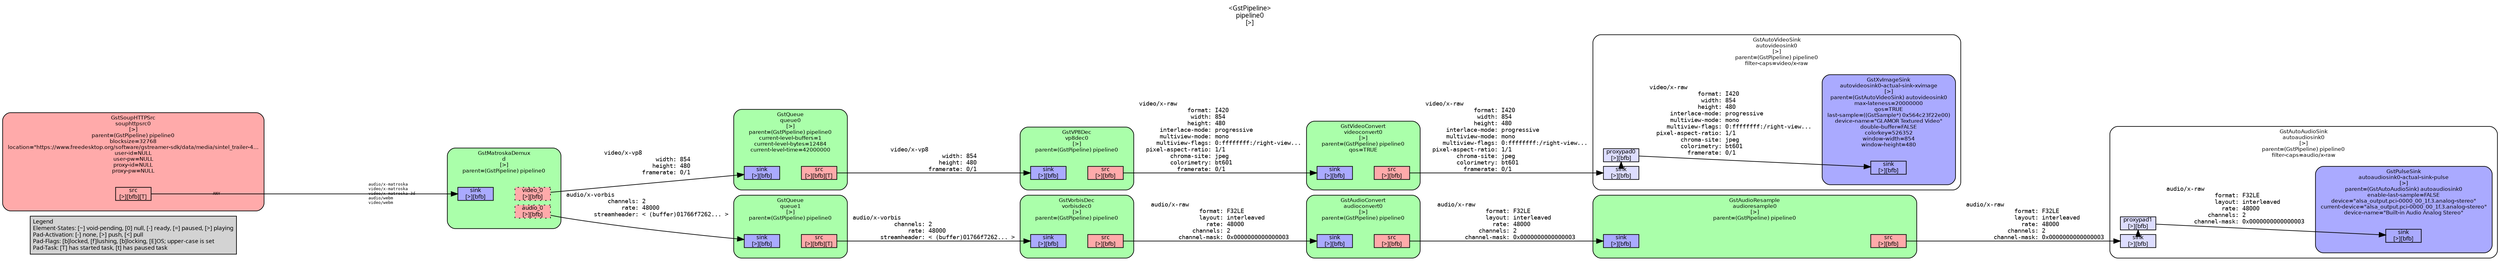 digraph pipeline {
  rankdir=LR;
  fontname="sans";
  fontsize="10";
  labelloc=t;
  nodesep=.1;
  ranksep=.2;
  label="<GstPipeline>\npipeline0\n[>]";
  node [style="filled,rounded", shape=box, fontsize="9", fontname="sans", margin="0.0,0.0"];
  edge [labelfontsize="6", fontsize="9", fontname="monospace"];
  
  legend [
    pos="0,0!",
    margin="0.05,0.05",
    style="filled",
    label="Legend\lElement-States: [~] void-pending, [0] null, [-] ready, [=] paused, [>] playing\lPad-Activation: [-] none, [>] push, [<] pull\lPad-Flags: [b]locked, [f]lushing, [b]locking, [E]OS; upper-case is set\lPad-Task: [T] has started task, [t] has paused task\l",
  ];
  subgraph cluster_autoaudiosink0_0x564c23f7b250 {
    fontname="Bitstream Vera Sans";
    fontsize="8";
    style="filled,rounded";
    color=black;
    label="GstAutoAudioSink\nautoaudiosink0\n[>]\nparent=(GstPipeline) pipeline0\nfilter-caps=audio/x-raw";
    subgraph cluster_autoaudiosink0_0x564c23f7b250_sink {
      label="";
      style="invis";
      _proxypad1_0x564c23f7e310 [color=black, fillcolor="#ddddff", label="proxypad1\n[>][bfb]", height="0.2", style="filled,solid"];
    autoaudiosink0_0x564c23f7b250_sink_0x564c23f7c380 -> _proxypad1_0x564c23f7e310 [style=dashed, minlen=0]
      autoaudiosink0_0x564c23f7b250_sink_0x564c23f7c380 [color=black, fillcolor="#ddddff", label="sink\n[>][bfb]", height="0.2", style="filled,solid"];
    }

    fillcolor="#ffffff";
    subgraph cluster_autoaudiosink0_actual_sink_pulse_0x564c23fa2190 {
      fontname="Bitstream Vera Sans";
      fontsize="8";
      style="filled,rounded";
      color=black;
      label="GstPulseSink\nautoaudiosink0-actual-sink-pulse\n[>]\nparent=(GstAutoAudioSink) autoaudiosink0\nenable-last-sample=FALSE\ndevice=\"alsa_output.pci-0000_00_1f.3.analog-stereo\"\ncurrent-device=\"alsa_output.pci-0000_00_1f.3.analog-stereo\"\ndevice-name=\"Built-in Audio Analog Stereo\"";
      subgraph cluster_autoaudiosink0_actual_sink_pulse_0x564c23fa2190_sink {
        label="";
        style="invis";
        autoaudiosink0_actual_sink_pulse_0x564c23fa2190_sink_0x564c23f8abd0 [color=black, fillcolor="#aaaaff", label="sink\n[>][bfb]", height="0.2", style="filled,solid"];
      }

      fillcolor="#aaaaff";
    }

    _proxypad1_0x564c23f7e310 -> autoaudiosink0_actual_sink_pulse_0x564c23fa2190_sink_0x564c23f8abd0 [label="audio/x-raw\l              format: F32LE\l              layout: interleaved\l                rate: 48000\l            channels: 2\l        channel-mask: 0x0000000000000003\l"]
  }

  subgraph cluster_audioresample0_0x564c23f91e90 {
    fontname="Bitstream Vera Sans";
    fontsize="8";
    style="filled,rounded";
    color=black;
    label="GstAudioResample\naudioresample0\n[>]\nparent=(GstPipeline) pipeline0";
    subgraph cluster_audioresample0_0x564c23f91e90_sink {
      label="";
      style="invis";
      audioresample0_0x564c23f91e90_sink_0x564c23f8a4e0 [color=black, fillcolor="#aaaaff", label="sink\n[>][bfb]", height="0.2", style="filled,solid"];
    }

    subgraph cluster_audioresample0_0x564c23f91e90_src {
      label="";
      style="invis";
      audioresample0_0x564c23f91e90_src_0x564c23f8a730 [color=black, fillcolor="#ffaaaa", label="src\n[>][bfb]", height="0.2", style="filled,solid"];
    }

    audioresample0_0x564c23f91e90_sink_0x564c23f8a4e0 -> audioresample0_0x564c23f91e90_src_0x564c23f8a730 [style="invis"];
    fillcolor="#aaffaa";
  }

  audioresample0_0x564c23f91e90_src_0x564c23f8a730 -> autoaudiosink0_0x564c23f7b250_sink_0x564c23f7c380 [label="audio/x-raw\l              format: F32LE\l              layout: interleaved\l                rate: 48000\l            channels: 2\l        channel-mask: 0x0000000000000003\l"]
  subgraph cluster_audioconvert0_0x564c23f8f2d0 {
    fontname="Bitstream Vera Sans";
    fontsize="8";
    style="filled,rounded";
    color=black;
    label="GstAudioConvert\naudioconvert0\n[>]\nparent=(GstPipeline) pipeline0";
    subgraph cluster_audioconvert0_0x564c23f8f2d0_sink {
      label="";
      style="invis";
      audioconvert0_0x564c23f8f2d0_sink_0x564c23f8a040 [color=black, fillcolor="#aaaaff", label="sink\n[>][bfb]", height="0.2", style="filled,solid"];
    }

    subgraph cluster_audioconvert0_0x564c23f8f2d0_src {
      label="";
      style="invis";
      audioconvert0_0x564c23f8f2d0_src_0x564c23f8a290 [color=black, fillcolor="#ffaaaa", label="src\n[>][bfb]", height="0.2", style="filled,solid"];
    }

    audioconvert0_0x564c23f8f2d0_sink_0x564c23f8a040 -> audioconvert0_0x564c23f8f2d0_src_0x564c23f8a290 [style="invis"];
    fillcolor="#aaffaa";
  }

  audioconvert0_0x564c23f8f2d0_src_0x564c23f8a290 -> audioresample0_0x564c23f91e90_sink_0x564c23f8a4e0 [label="audio/x-raw\l              format: F32LE\l              layout: interleaved\l                rate: 48000\l            channels: 2\l        channel-mask: 0x0000000000000003\l"]
  subgraph cluster_vorbisdec0_0x564c23f882d0 {
    fontname="Bitstream Vera Sans";
    fontsize="8";
    style="filled,rounded";
    color=black;
    label="GstVorbisDec\nvorbisdec0\n[>]\nparent=(GstPipeline) pipeline0";
    subgraph cluster_vorbisdec0_0x564c23f882d0_sink {
      label="";
      style="invis";
      vorbisdec0_0x564c23f882d0_sink_0x564c23f57ad0 [color=black, fillcolor="#aaaaff", label="sink\n[>][bfb]", height="0.2", style="filled,solid"];
    }

    subgraph cluster_vorbisdec0_0x564c23f882d0_src {
      label="";
      style="invis";
      vorbisdec0_0x564c23f882d0_src_0x564c23f57d20 [color=black, fillcolor="#ffaaaa", label="src\n[>][bfb]", height="0.2", style="filled,solid"];
    }

    vorbisdec0_0x564c23f882d0_sink_0x564c23f57ad0 -> vorbisdec0_0x564c23f882d0_src_0x564c23f57d20 [style="invis"];
    fillcolor="#aaffaa";
  }

  vorbisdec0_0x564c23f882d0_src_0x564c23f57d20 -> audioconvert0_0x564c23f8f2d0_sink_0x564c23f8a040 [label="audio/x-raw\l              format: F32LE\l              layout: interleaved\l                rate: 48000\l            channels: 2\l        channel-mask: 0x0000000000000003\l"]
  subgraph cluster_queue1_0x564c23f684a0 {
    fontname="Bitstream Vera Sans";
    fontsize="8";
    style="filled,rounded";
    color=black;
    label="GstQueue\nqueue1\n[>]\nparent=(GstPipeline) pipeline0";
    subgraph cluster_queue1_0x564c23f684a0_sink {
      label="";
      style="invis";
      queue1_0x564c23f684a0_sink_0x564c23f57630 [color=black, fillcolor="#aaaaff", label="sink\n[>][bfb]", height="0.2", style="filled,solid"];
    }

    subgraph cluster_queue1_0x564c23f684a0_src {
      label="";
      style="invis";
      queue1_0x564c23f684a0_src_0x564c23f57880 [color=black, fillcolor="#ffaaaa", label="src\n[>][bfb][T]", height="0.2", style="filled,solid"];
    }

    queue1_0x564c23f684a0_sink_0x564c23f57630 -> queue1_0x564c23f684a0_src_0x564c23f57880 [style="invis"];
    fillcolor="#aaffaa";
  }

  queue1_0x564c23f684a0_src_0x564c23f57880 -> vorbisdec0_0x564c23f882d0_sink_0x564c23f57ad0 [label="audio/x-vorbis\l            channels: 2\l                rate: 48000\l        streamheader: < (buffer)01766f7262... >\l"]
  subgraph cluster_autovideosink0_0x564c23f7b060 {
    fontname="Bitstream Vera Sans";
    fontsize="8";
    style="filled,rounded";
    color=black;
    label="GstAutoVideoSink\nautovideosink0\n[>]\nparent=(GstPipeline) pipeline0\nfilter-caps=video/x-raw";
    subgraph cluster_autovideosink0_0x564c23f7b060_sink {
      label="";
      style="invis";
      _proxypad0_0x564c23f7e0b0 [color=black, fillcolor="#ddddff", label="proxypad0\n[>][bfb]", height="0.2", style="filled,solid"];
    autovideosink0_0x564c23f7b060_sink_0x564c23f7c100 -> _proxypad0_0x564c23f7e0b0 [style=dashed, minlen=0]
      autovideosink0_0x564c23f7b060_sink_0x564c23f7c100 [color=black, fillcolor="#ddddff", label="sink\n[>][bfb]", height="0.2", style="filled,solid"];
    }

    fillcolor="#ffffff";
    subgraph cluster_autovideosink0_actual_sink_xvimage_0x564c23fb37f0 {
      fontname="Bitstream Vera Sans";
      fontsize="8";
      style="filled,rounded";
      color=black;
      label="GstXvImageSink\nautovideosink0-actual-sink-xvimage\n[>]\nparent=(GstAutoVideoSink) autovideosink0\nmax-lateness=20000000\nqos=TRUE\nlast-sample=((GstSample*) 0x564c23f22e00)\ndevice-name=\"GLAMOR Textured Video\"\ndouble-buffer=FALSE\ncolorkey=526352\nwindow-width=854\nwindow-height=480";
      subgraph cluster_autovideosink0_actual_sink_xvimage_0x564c23fb37f0_sink {
        label="";
        style="invis";
        autovideosink0_actual_sink_xvimage_0x564c23fb37f0_sink_0x564c23f8ae20 [color=black, fillcolor="#aaaaff", label="sink\n[>][bfb]", height="0.2", style="filled,solid"];
      }

      fillcolor="#aaaaff";
    }

    _proxypad0_0x564c23f7e0b0 -> autovideosink0_actual_sink_xvimage_0x564c23fb37f0_sink_0x564c23f8ae20 [label="video/x-raw\l              format: I420\l               width: 854\l              height: 480\l      interlace-mode: progressive\l      multiview-mode: mono\l     multiview-flags: 0:ffffffff:/right-view...\l  pixel-aspect-ratio: 1/1\l         chroma-site: jpeg\l         colorimetry: bt601\l           framerate: 0/1\l"]
  }

  subgraph cluster_videoconvert0_0x564c23f780d0 {
    fontname="Bitstream Vera Sans";
    fontsize="8";
    style="filled,rounded";
    color=black;
    label="GstVideoConvert\nvideoconvert0\n[>]\nparent=(GstPipeline) pipeline0\nqos=TRUE";
    subgraph cluster_videoconvert0_0x564c23f780d0_sink {
      label="";
      style="invis";
      videoconvert0_0x564c23f780d0_sink_0x564c23f56f40 [color=black, fillcolor="#aaaaff", label="sink\n[>][bfb]", height="0.2", style="filled,solid"];
    }

    subgraph cluster_videoconvert0_0x564c23f780d0_src {
      label="";
      style="invis";
      videoconvert0_0x564c23f780d0_src_0x564c23f57190 [color=black, fillcolor="#ffaaaa", label="src\n[>][bfb]", height="0.2", style="filled,solid"];
    }

    videoconvert0_0x564c23f780d0_sink_0x564c23f56f40 -> videoconvert0_0x564c23f780d0_src_0x564c23f57190 [style="invis"];
    fillcolor="#aaffaa";
  }

  videoconvert0_0x564c23f780d0_src_0x564c23f57190 -> autovideosink0_0x564c23f7b060_sink_0x564c23f7c100 [label="video/x-raw\l              format: I420\l               width: 854\l              height: 480\l      interlace-mode: progressive\l      multiview-mode: mono\l     multiview-flags: 0:ffffffff:/right-view...\l  pixel-aspect-ratio: 1/1\l         chroma-site: jpeg\l         colorimetry: bt601\l           framerate: 0/1\l"]
  subgraph cluster_vp8dec0_0x564c23f6cad0 {
    fontname="Bitstream Vera Sans";
    fontsize="8";
    style="filled,rounded";
    color=black;
    label="GstVP8Dec\nvp8dec0\n[>]\nparent=(GstPipeline) pipeline0";
    subgraph cluster_vp8dec0_0x564c23f6cad0_sink {
      label="";
      style="invis";
      vp8dec0_0x564c23f6cad0_sink_0x564c23f56aa0 [color=black, fillcolor="#aaaaff", label="sink\n[>][bfb]", height="0.2", style="filled,solid"];
    }

    subgraph cluster_vp8dec0_0x564c23f6cad0_src {
      label="";
      style="invis";
      vp8dec0_0x564c23f6cad0_src_0x564c23f56cf0 [color=black, fillcolor="#ffaaaa", label="src\n[>][bfb]", height="0.2", style="filled,solid"];
    }

    vp8dec0_0x564c23f6cad0_sink_0x564c23f56aa0 -> vp8dec0_0x564c23f6cad0_src_0x564c23f56cf0 [style="invis"];
    fillcolor="#aaffaa";
  }

  vp8dec0_0x564c23f6cad0_src_0x564c23f56cf0 -> videoconvert0_0x564c23f780d0_sink_0x564c23f56f40 [label="video/x-raw\l              format: I420\l               width: 854\l              height: 480\l      interlace-mode: progressive\l      multiview-mode: mono\l     multiview-flags: 0:ffffffff:/right-view...\l  pixel-aspect-ratio: 1/1\l         chroma-site: jpeg\l         colorimetry: bt601\l           framerate: 0/1\l"]
  subgraph cluster_queue0_0x564c23f681a0 {
    fontname="Bitstream Vera Sans";
    fontsize="8";
    style="filled,rounded";
    color=black;
    label="GstQueue\nqueue0\n[>]\nparent=(GstPipeline) pipeline0\ncurrent-level-buffers=1\ncurrent-level-bytes=12484\ncurrent-level-time=42000000";
    subgraph cluster_queue0_0x564c23f681a0_sink {
      label="";
      style="invis";
      queue0_0x564c23f681a0_sink_0x564c23f56600 [color=black, fillcolor="#aaaaff", label="sink\n[>][bfb]", height="0.2", style="filled,solid"];
    }

    subgraph cluster_queue0_0x564c23f681a0_src {
      label="";
      style="invis";
      queue0_0x564c23f681a0_src_0x564c23f56850 [color=black, fillcolor="#ffaaaa", label="src\n[>][bfb][T]", height="0.2", style="filled,solid"];
    }

    queue0_0x564c23f681a0_sink_0x564c23f56600 -> queue0_0x564c23f681a0_src_0x564c23f56850 [style="invis"];
    fillcolor="#aaffaa";
  }

  queue0_0x564c23f681a0_src_0x564c23f56850 -> vp8dec0_0x564c23f6cad0_sink_0x564c23f56aa0 [label="video/x-vp8\l               width: 854\l              height: 480\l           framerate: 0/1\l"]
  subgraph cluster_d_0x564c23f5c130 {
    fontname="Bitstream Vera Sans";
    fontsize="8";
    style="filled,rounded";
    color=black;
    label="GstMatroskaDemux\nd\n[>]\nparent=(GstPipeline) pipeline0";
    subgraph cluster_d_0x564c23f5c130_sink {
      label="";
      style="invis";
      d_0x564c23f5c130_sink_0x564c23f563b0 [color=black, fillcolor="#aaaaff", label="sink\n[>][bfb]", height="0.2", style="filled,solid"];
    }

    subgraph cluster_d_0x564c23f5c130_src {
      label="";
      style="invis";
      d_0x564c23f5c130_video_0_0x564c23f8b070 [color=black, fillcolor="#ffaaaa", label="video_0\n[>][bfb]", height="0.2", style="filled,dotted"];
      d_0x564c23f5c130_audio_0_0x564c23f8b2c0 [color=black, fillcolor="#ffaaaa", label="audio_0\n[>][bfb]", height="0.2", style="filled,dotted"];
    }

    d_0x564c23f5c130_sink_0x564c23f563b0 -> d_0x564c23f5c130_video_0_0x564c23f8b070 [style="invis"];
    fillcolor="#aaffaa";
  }

  d_0x564c23f5c130_video_0_0x564c23f8b070 -> queue0_0x564c23f681a0_sink_0x564c23f56600 [label="video/x-vp8\l               width: 854\l              height: 480\l           framerate: 0/1\l"]
  d_0x564c23f5c130_audio_0_0x564c23f8b2c0 -> queue1_0x564c23f684a0_sink_0x564c23f57630 [label="audio/x-vorbis\l            channels: 2\l                rate: 48000\l        streamheader: < (buffer)01766f7262... >\l"]
  subgraph cluster_souphttpsrc0_0x564c23f54d90 {
    fontname="Bitstream Vera Sans";
    fontsize="8";
    style="filled,rounded";
    color=black;
    label="GstSoupHTTPSrc\nsouphttpsrc0\n[>]\nparent=(GstPipeline) pipeline0\nblocksize=32768\nlocation=\"https://www.freedesktop.org/software/gstreamer-sdk/data/media/sintel_trailer-4…\nuser-id=NULL\nuser-pw=NULL\nproxy-id=NULL\nproxy-pw=NULL";
    subgraph cluster_souphttpsrc0_0x564c23f54d90_src {
      label="";
      style="invis";
      souphttpsrc0_0x564c23f54d90_src_0x564c23f56160 [color=black, fillcolor="#ffaaaa", label="src\n[>][bfb][T]", height="0.2", style="filled,solid"];
    }

    fillcolor="#ffaaaa";
  }

  souphttpsrc0_0x564c23f54d90_src_0x564c23f56160 -> d_0x564c23f5c130_sink_0x564c23f563b0 [labeldistance="10", labelangle="0", label="                                                  ", taillabel="ANY", headlabel="audio/x-matroska\lvideo/x-matroska\lvideo/x-matroska-3d\laudio/webm\lvideo/webm\l"]
}
